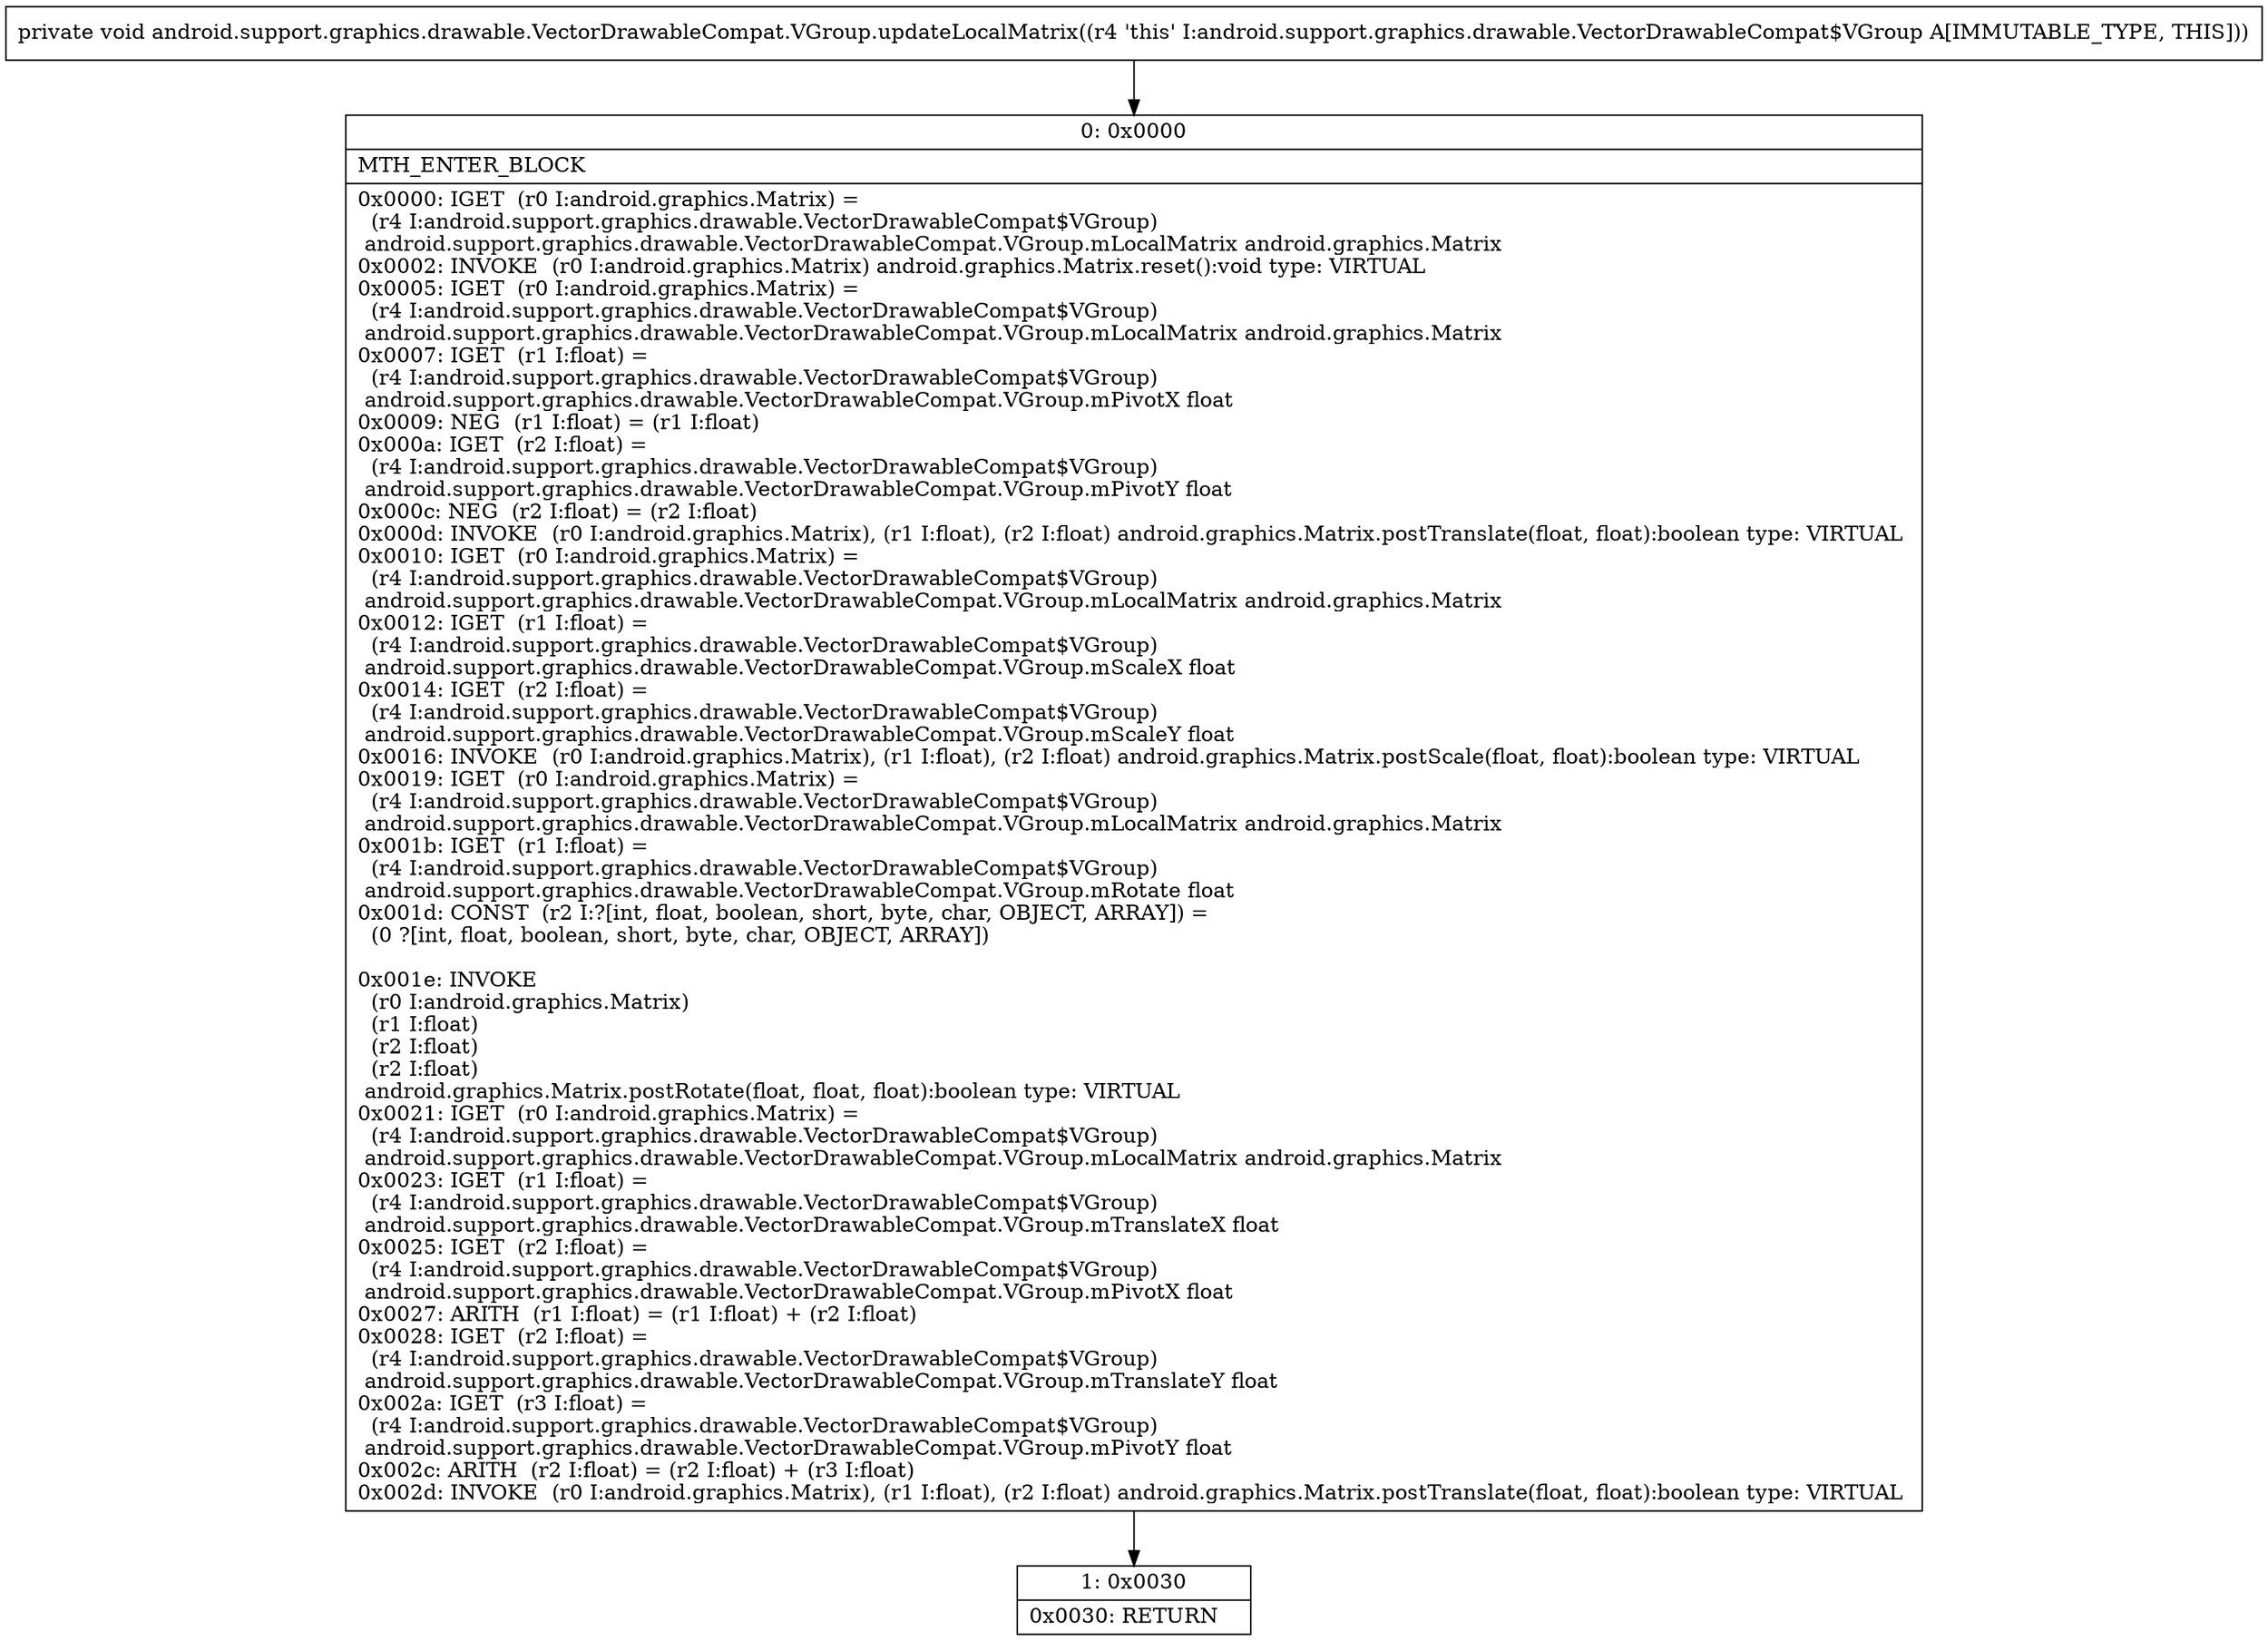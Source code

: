 digraph "CFG forandroid.support.graphics.drawable.VectorDrawableCompat.VGroup.updateLocalMatrix()V" {
Node_0 [shape=record,label="{0\:\ 0x0000|MTH_ENTER_BLOCK\l|0x0000: IGET  (r0 I:android.graphics.Matrix) = \l  (r4 I:android.support.graphics.drawable.VectorDrawableCompat$VGroup)\l android.support.graphics.drawable.VectorDrawableCompat.VGroup.mLocalMatrix android.graphics.Matrix \l0x0002: INVOKE  (r0 I:android.graphics.Matrix) android.graphics.Matrix.reset():void type: VIRTUAL \l0x0005: IGET  (r0 I:android.graphics.Matrix) = \l  (r4 I:android.support.graphics.drawable.VectorDrawableCompat$VGroup)\l android.support.graphics.drawable.VectorDrawableCompat.VGroup.mLocalMatrix android.graphics.Matrix \l0x0007: IGET  (r1 I:float) = \l  (r4 I:android.support.graphics.drawable.VectorDrawableCompat$VGroup)\l android.support.graphics.drawable.VectorDrawableCompat.VGroup.mPivotX float \l0x0009: NEG  (r1 I:float) = (r1 I:float) \l0x000a: IGET  (r2 I:float) = \l  (r4 I:android.support.graphics.drawable.VectorDrawableCompat$VGroup)\l android.support.graphics.drawable.VectorDrawableCompat.VGroup.mPivotY float \l0x000c: NEG  (r2 I:float) = (r2 I:float) \l0x000d: INVOKE  (r0 I:android.graphics.Matrix), (r1 I:float), (r2 I:float) android.graphics.Matrix.postTranslate(float, float):boolean type: VIRTUAL \l0x0010: IGET  (r0 I:android.graphics.Matrix) = \l  (r4 I:android.support.graphics.drawable.VectorDrawableCompat$VGroup)\l android.support.graphics.drawable.VectorDrawableCompat.VGroup.mLocalMatrix android.graphics.Matrix \l0x0012: IGET  (r1 I:float) = \l  (r4 I:android.support.graphics.drawable.VectorDrawableCompat$VGroup)\l android.support.graphics.drawable.VectorDrawableCompat.VGroup.mScaleX float \l0x0014: IGET  (r2 I:float) = \l  (r4 I:android.support.graphics.drawable.VectorDrawableCompat$VGroup)\l android.support.graphics.drawable.VectorDrawableCompat.VGroup.mScaleY float \l0x0016: INVOKE  (r0 I:android.graphics.Matrix), (r1 I:float), (r2 I:float) android.graphics.Matrix.postScale(float, float):boolean type: VIRTUAL \l0x0019: IGET  (r0 I:android.graphics.Matrix) = \l  (r4 I:android.support.graphics.drawable.VectorDrawableCompat$VGroup)\l android.support.graphics.drawable.VectorDrawableCompat.VGroup.mLocalMatrix android.graphics.Matrix \l0x001b: IGET  (r1 I:float) = \l  (r4 I:android.support.graphics.drawable.VectorDrawableCompat$VGroup)\l android.support.graphics.drawable.VectorDrawableCompat.VGroup.mRotate float \l0x001d: CONST  (r2 I:?[int, float, boolean, short, byte, char, OBJECT, ARRAY]) = \l  (0 ?[int, float, boolean, short, byte, char, OBJECT, ARRAY])\l \l0x001e: INVOKE  \l  (r0 I:android.graphics.Matrix)\l  (r1 I:float)\l  (r2 I:float)\l  (r2 I:float)\l android.graphics.Matrix.postRotate(float, float, float):boolean type: VIRTUAL \l0x0021: IGET  (r0 I:android.graphics.Matrix) = \l  (r4 I:android.support.graphics.drawable.VectorDrawableCompat$VGroup)\l android.support.graphics.drawable.VectorDrawableCompat.VGroup.mLocalMatrix android.graphics.Matrix \l0x0023: IGET  (r1 I:float) = \l  (r4 I:android.support.graphics.drawable.VectorDrawableCompat$VGroup)\l android.support.graphics.drawable.VectorDrawableCompat.VGroup.mTranslateX float \l0x0025: IGET  (r2 I:float) = \l  (r4 I:android.support.graphics.drawable.VectorDrawableCompat$VGroup)\l android.support.graphics.drawable.VectorDrawableCompat.VGroup.mPivotX float \l0x0027: ARITH  (r1 I:float) = (r1 I:float) + (r2 I:float) \l0x0028: IGET  (r2 I:float) = \l  (r4 I:android.support.graphics.drawable.VectorDrawableCompat$VGroup)\l android.support.graphics.drawable.VectorDrawableCompat.VGroup.mTranslateY float \l0x002a: IGET  (r3 I:float) = \l  (r4 I:android.support.graphics.drawable.VectorDrawableCompat$VGroup)\l android.support.graphics.drawable.VectorDrawableCompat.VGroup.mPivotY float \l0x002c: ARITH  (r2 I:float) = (r2 I:float) + (r3 I:float) \l0x002d: INVOKE  (r0 I:android.graphics.Matrix), (r1 I:float), (r2 I:float) android.graphics.Matrix.postTranslate(float, float):boolean type: VIRTUAL \l}"];
Node_1 [shape=record,label="{1\:\ 0x0030|0x0030: RETURN   \l}"];
MethodNode[shape=record,label="{private void android.support.graphics.drawable.VectorDrawableCompat.VGroup.updateLocalMatrix((r4 'this' I:android.support.graphics.drawable.VectorDrawableCompat$VGroup A[IMMUTABLE_TYPE, THIS])) }"];
MethodNode -> Node_0;
Node_0 -> Node_1;
}

